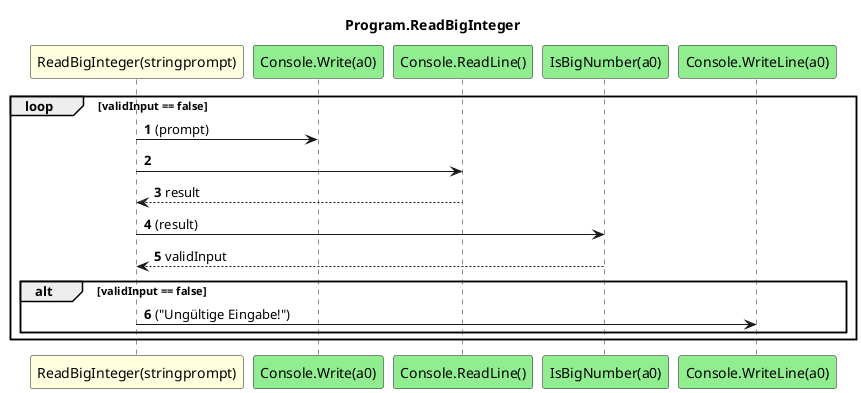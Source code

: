 @startuml Program.ReadBigInteger
title Program.ReadBigInteger
participant "ReadBigInteger(stringprompt)" as ReadBigInteger_p0 #LightYellow
participant "Console.Write(a0)" as Console_Write_a0 #LightGreen
participant "Console.ReadLine()" as Console_ReadLine #LightGreen
participant "IsBigNumber(a0)" as IsBigNumber_a0 #LightGreen
participant "Console.WriteLine(a0)" as Console_WriteLine_a0 #LightGreen
autonumber
loop validInput == false
    ReadBigInteger_p0 -> Console_Write_a0 : (prompt)
    ReadBigInteger_p0 -> Console_ReadLine
    Console_ReadLine --> ReadBigInteger_p0 : result
    ReadBigInteger_p0 -> IsBigNumber_a0 : (result)
    IsBigNumber_a0 --> ReadBigInteger_p0 : validInput
    alt validInput == false
        ReadBigInteger_p0 -> Console_WriteLine_a0 : ("Ungültige Eingabe!")
    end
end
@enduml
